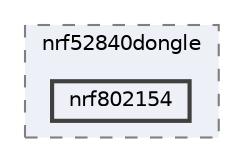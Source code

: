 digraph "/home/mj/Desktop/IoT-Chat-Digitalization/Dongle/gnrc_border_router/bin/nrf52840dongle/nrf802154"
{
 // LATEX_PDF_SIZE
  bgcolor="transparent";
  edge [fontname=Helvetica,fontsize=10,labelfontname=Helvetica,labelfontsize=10];
  node [fontname=Helvetica,fontsize=10,shape=box,height=0.2,width=0.4];
  compound=true
  subgraph clusterdir_9941f7556d96a0e17fefe82cd217bc3a {
    graph [ bgcolor="#edf0f7", pencolor="grey50", label="nrf52840dongle", fontname=Helvetica,fontsize=10 style="filled,dashed", URL="dir_9941f7556d96a0e17fefe82cd217bc3a.html",tooltip=""]
  dir_b6d7122bd57fa8ef6dc2ab06c747904c [label="nrf802154", fillcolor="#edf0f7", color="grey25", style="filled,bold", URL="dir_b6d7122bd57fa8ef6dc2ab06c747904c.html",tooltip=""];
  }
}
